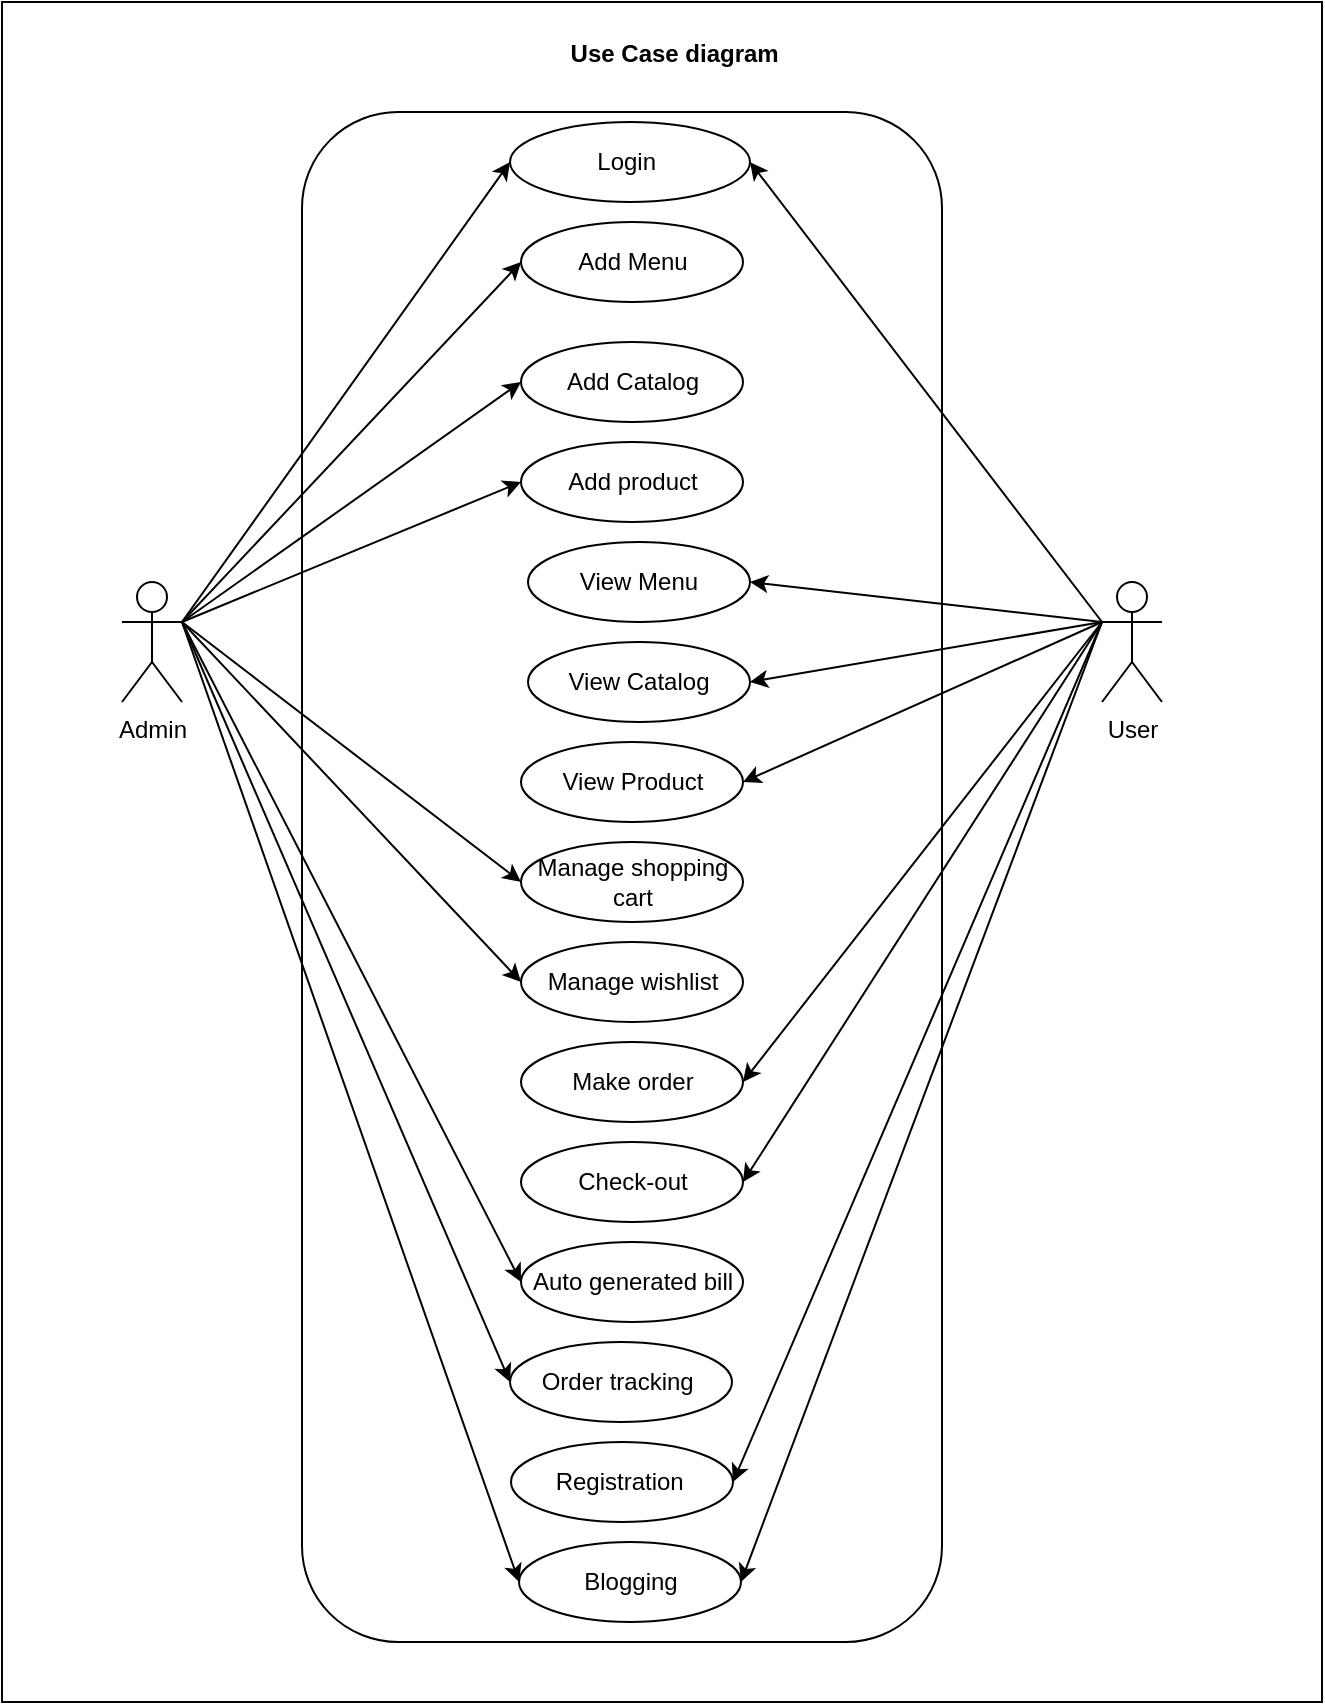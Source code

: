 <mxfile version="13.3.5" type="github"><diagram id="3I0i5TPmLkrXs7Pb7XYR" name="Page-1"><mxGraphModel dx="1117" dy="1653" grid="1" gridSize="10" guides="1" tooltips="1" connect="1" arrows="1" fold="1" page="1" pageScale="1" pageWidth="827" pageHeight="1169" math="0" shadow="0"><root><mxCell id="0"/><mxCell id="1" parent="0"/><mxCell id="NIku2dtHyB75zGFY9d2v-1" value="Object" style="html=1;" vertex="1" parent="1"><mxGeometry x="160" y="-110" width="660" height="850" as="geometry"/></mxCell><mxCell id="NIku2dtHyB75zGFY9d2v-2" value="Use Case diagram " style="text;align=center;fontStyle=1;verticalAlign=middle;spacingLeft=3;spacingRight=3;strokeColor=none;rotatable=0;points=[[0,0.5],[1,0.5]];portConstraint=eastwest;" vertex="1" parent="1"><mxGeometry x="440" y="-100" width="116" height="30" as="geometry"/></mxCell><mxCell id="NIku2dtHyB75zGFY9d2v-3" value="Task" style="shape=ext;rounded=1;html=1;whiteSpace=wrap;" vertex="1" parent="1"><mxGeometry x="310" y="-55" width="320" height="765" as="geometry"/></mxCell><mxCell id="NIku2dtHyB75zGFY9d2v-4" value="Admin" style="shape=umlActor;verticalLabelPosition=bottom;labelBackgroundColor=#ffffff;verticalAlign=top;html=1;" vertex="1" parent="1"><mxGeometry x="220" y="180" width="30" height="60" as="geometry"/></mxCell><mxCell id="NIku2dtHyB75zGFY9d2v-7" value="User" style="shape=umlActor;verticalLabelPosition=bottom;labelBackgroundColor=#ffffff;verticalAlign=top;html=1;" vertex="1" parent="1"><mxGeometry x="710" y="180" width="30" height="60" as="geometry"/></mxCell><mxCell id="NIku2dtHyB75zGFY9d2v-8" value="Login&amp;nbsp;" style="ellipse;whiteSpace=wrap;html=1;" vertex="1" parent="1"><mxGeometry x="414" y="-50" width="120" height="40" as="geometry"/></mxCell><mxCell id="NIku2dtHyB75zGFY9d2v-9" value="Add Menu" style="ellipse;whiteSpace=wrap;html=1;" vertex="1" parent="1"><mxGeometry x="419.5" width="111" height="40" as="geometry"/></mxCell><mxCell id="NIku2dtHyB75zGFY9d2v-10" value="Add Catalog" style="ellipse;whiteSpace=wrap;html=1;" vertex="1" parent="1"><mxGeometry x="419.5" y="60" width="111" height="40" as="geometry"/></mxCell><mxCell id="NIku2dtHyB75zGFY9d2v-12" value="Add product" style="ellipse;whiteSpace=wrap;html=1;" vertex="1" parent="1"><mxGeometry x="419.5" y="110" width="111" height="40" as="geometry"/></mxCell><mxCell id="NIku2dtHyB75zGFY9d2v-13" value="View Menu" style="ellipse;whiteSpace=wrap;html=1;" vertex="1" parent="1"><mxGeometry x="423" y="160" width="111" height="40" as="geometry"/></mxCell><mxCell id="NIku2dtHyB75zGFY9d2v-14" value="View Catalog" style="ellipse;whiteSpace=wrap;html=1;" vertex="1" parent="1"><mxGeometry x="423" y="210" width="111" height="40" as="geometry"/></mxCell><mxCell id="NIku2dtHyB75zGFY9d2v-15" value="View Product" style="ellipse;whiteSpace=wrap;html=1;" vertex="1" parent="1"><mxGeometry x="419.5" y="260" width="111" height="40" as="geometry"/></mxCell><mxCell id="NIku2dtHyB75zGFY9d2v-16" value="Manage shopping cart" style="ellipse;whiteSpace=wrap;html=1;" vertex="1" parent="1"><mxGeometry x="419.5" y="310" width="111" height="40" as="geometry"/></mxCell><mxCell id="NIku2dtHyB75zGFY9d2v-17" value="Manage wishlist" style="ellipse;whiteSpace=wrap;html=1;" vertex="1" parent="1"><mxGeometry x="419.5" y="360" width="111" height="40" as="geometry"/></mxCell><mxCell id="NIku2dtHyB75zGFY9d2v-18" value="Make order" style="ellipse;whiteSpace=wrap;html=1;" vertex="1" parent="1"><mxGeometry x="419.5" y="410" width="111" height="40" as="geometry"/></mxCell><mxCell id="NIku2dtHyB75zGFY9d2v-19" value="Check-out" style="ellipse;whiteSpace=wrap;html=1;" vertex="1" parent="1"><mxGeometry x="419.5" y="460" width="111" height="40" as="geometry"/></mxCell><mxCell id="NIku2dtHyB75zGFY9d2v-20" value="Auto generated bill" style="ellipse;whiteSpace=wrap;html=1;" vertex="1" parent="1"><mxGeometry x="419.5" y="510" width="111" height="40" as="geometry"/></mxCell><mxCell id="NIku2dtHyB75zGFY9d2v-21" style="edgeStyle=orthogonalEdgeStyle;rounded=0;orthogonalLoop=1;jettySize=auto;html=1;exitX=0.5;exitY=1;exitDx=0;exitDy=0;" edge="1" parent="1" source="NIku2dtHyB75zGFY9d2v-18" target="NIku2dtHyB75zGFY9d2v-18"><mxGeometry relative="1" as="geometry"/></mxCell><mxCell id="NIku2dtHyB75zGFY9d2v-22" value="Order tracking&amp;nbsp;" style="ellipse;whiteSpace=wrap;html=1;" vertex="1" parent="1"><mxGeometry x="414" y="560" width="111" height="40" as="geometry"/></mxCell><mxCell id="NIku2dtHyB75zGFY9d2v-23" value="Registration&amp;nbsp;" style="ellipse;whiteSpace=wrap;html=1;" vertex="1" parent="1"><mxGeometry x="414.5" y="610" width="111" height="40" as="geometry"/></mxCell><mxCell id="NIku2dtHyB75zGFY9d2v-24" value="Blogging" style="ellipse;whiteSpace=wrap;html=1;" vertex="1" parent="1"><mxGeometry x="418.5" y="660" width="111" height="40" as="geometry"/></mxCell><mxCell id="NIku2dtHyB75zGFY9d2v-32" value="" style="endArrow=classic;html=1;entryX=0;entryY=0.5;entryDx=0;entryDy=0;" edge="1" parent="1" target="NIku2dtHyB75zGFY9d2v-8"><mxGeometry width="50" height="50" relative="1" as="geometry"><mxPoint x="250" y="200" as="sourcePoint"/><mxPoint x="300" y="150" as="targetPoint"/></mxGeometry></mxCell><mxCell id="NIku2dtHyB75zGFY9d2v-35" value="" style="endArrow=classic;html=1;entryX=0;entryY=0.5;entryDx=0;entryDy=0;" edge="1" parent="1" target="NIku2dtHyB75zGFY9d2v-9"><mxGeometry width="50" height="50" relative="1" as="geometry"><mxPoint x="250" y="200" as="sourcePoint"/><mxPoint x="300" y="150" as="targetPoint"/></mxGeometry></mxCell><mxCell id="NIku2dtHyB75zGFY9d2v-36" value="" style="endArrow=classic;html=1;entryX=0;entryY=0.5;entryDx=0;entryDy=0;" edge="1" parent="1" target="NIku2dtHyB75zGFY9d2v-10"><mxGeometry width="50" height="50" relative="1" as="geometry"><mxPoint x="250" y="200" as="sourcePoint"/><mxPoint x="300" y="150" as="targetPoint"/></mxGeometry></mxCell><mxCell id="NIku2dtHyB75zGFY9d2v-37" value="" style="endArrow=classic;html=1;entryX=0;entryY=0.5;entryDx=0;entryDy=0;" edge="1" parent="1" target="NIku2dtHyB75zGFY9d2v-12"><mxGeometry width="50" height="50" relative="1" as="geometry"><mxPoint x="250" y="200" as="sourcePoint"/><mxPoint x="300" y="150" as="targetPoint"/></mxGeometry></mxCell><mxCell id="NIku2dtHyB75zGFY9d2v-38" value="" style="endArrow=classic;html=1;entryX=0;entryY=0.5;entryDx=0;entryDy=0;" edge="1" parent="1" target="NIku2dtHyB75zGFY9d2v-16"><mxGeometry width="50" height="50" relative="1" as="geometry"><mxPoint x="250" y="200" as="sourcePoint"/><mxPoint x="300" y="150" as="targetPoint"/></mxGeometry></mxCell><mxCell id="NIku2dtHyB75zGFY9d2v-39" value="" style="endArrow=classic;html=1;entryX=0;entryY=0.5;entryDx=0;entryDy=0;" edge="1" parent="1" target="NIku2dtHyB75zGFY9d2v-17"><mxGeometry width="50" height="50" relative="1" as="geometry"><mxPoint x="250" y="200" as="sourcePoint"/><mxPoint x="300" y="150" as="targetPoint"/></mxGeometry></mxCell><mxCell id="NIku2dtHyB75zGFY9d2v-40" value="" style="endArrow=classic;html=1;entryX=0;entryY=0.5;entryDx=0;entryDy=0;" edge="1" parent="1" target="NIku2dtHyB75zGFY9d2v-20"><mxGeometry width="50" height="50" relative="1" as="geometry"><mxPoint x="250" y="200" as="sourcePoint"/><mxPoint x="300" y="150" as="targetPoint"/></mxGeometry></mxCell><mxCell id="NIku2dtHyB75zGFY9d2v-41" value="" style="endArrow=classic;html=1;entryX=0;entryY=0.5;entryDx=0;entryDy=0;" edge="1" parent="1" target="NIku2dtHyB75zGFY9d2v-22"><mxGeometry width="50" height="50" relative="1" as="geometry"><mxPoint x="250" y="200" as="sourcePoint"/><mxPoint x="300" y="150" as="targetPoint"/></mxGeometry></mxCell><mxCell id="NIku2dtHyB75zGFY9d2v-42" value="" style="endArrow=classic;html=1;entryX=0;entryY=0.5;entryDx=0;entryDy=0;" edge="1" parent="1" target="NIku2dtHyB75zGFY9d2v-24"><mxGeometry width="50" height="50" relative="1" as="geometry"><mxPoint x="250" y="200" as="sourcePoint"/><mxPoint x="424" y="680" as="targetPoint"/></mxGeometry></mxCell><mxCell id="NIku2dtHyB75zGFY9d2v-43" value="" style="endArrow=classic;html=1;entryX=1;entryY=0.5;entryDx=0;entryDy=0;" edge="1" parent="1" target="NIku2dtHyB75zGFY9d2v-8"><mxGeometry width="50" height="50" relative="1" as="geometry"><mxPoint x="710" y="200" as="sourcePoint"/><mxPoint x="760" y="150" as="targetPoint"/></mxGeometry></mxCell><mxCell id="NIku2dtHyB75zGFY9d2v-44" value="" style="endArrow=classic;html=1;entryX=1;entryY=0.5;entryDx=0;entryDy=0;" edge="1" parent="1" target="NIku2dtHyB75zGFY9d2v-13"><mxGeometry width="50" height="50" relative="1" as="geometry"><mxPoint x="710" y="200" as="sourcePoint"/><mxPoint x="544" y="-20" as="targetPoint"/></mxGeometry></mxCell><mxCell id="NIku2dtHyB75zGFY9d2v-45" value="" style="endArrow=classic;html=1;exitX=0;exitY=0.333;exitDx=0;exitDy=0;exitPerimeter=0;entryX=1;entryY=0.5;entryDx=0;entryDy=0;" edge="1" parent="1" source="NIku2dtHyB75zGFY9d2v-7" target="NIku2dtHyB75zGFY9d2v-14"><mxGeometry width="50" height="50" relative="1" as="geometry"><mxPoint x="705.5" y="250" as="sourcePoint"/><mxPoint x="530" y="230" as="targetPoint"/></mxGeometry></mxCell><mxCell id="NIku2dtHyB75zGFY9d2v-46" value="" style="endArrow=classic;html=1;entryX=1;entryY=0.5;entryDx=0;entryDy=0;" edge="1" parent="1" target="NIku2dtHyB75zGFY9d2v-15"><mxGeometry width="50" height="50" relative="1" as="geometry"><mxPoint x="710" y="200" as="sourcePoint"/><mxPoint x="750" y="150" as="targetPoint"/></mxGeometry></mxCell><mxCell id="NIku2dtHyB75zGFY9d2v-47" value="" style="endArrow=classic;html=1;entryX=1;entryY=0.5;entryDx=0;entryDy=0;" edge="1" parent="1" target="NIku2dtHyB75zGFY9d2v-18"><mxGeometry width="50" height="50" relative="1" as="geometry"><mxPoint x="710" y="200" as="sourcePoint"/><mxPoint x="760" y="150" as="targetPoint"/></mxGeometry></mxCell><mxCell id="NIku2dtHyB75zGFY9d2v-48" value="" style="endArrow=classic;html=1;entryX=1;entryY=0.5;entryDx=0;entryDy=0;" edge="1" parent="1" target="NIku2dtHyB75zGFY9d2v-19"><mxGeometry width="50" height="50" relative="1" as="geometry"><mxPoint x="710" y="200" as="sourcePoint"/><mxPoint x="760" y="150" as="targetPoint"/></mxGeometry></mxCell><mxCell id="NIku2dtHyB75zGFY9d2v-50" value="" style="endArrow=classic;html=1;entryX=1;entryY=0.5;entryDx=0;entryDy=0;" edge="1" parent="1" target="NIku2dtHyB75zGFY9d2v-23"><mxGeometry width="50" height="50" relative="1" as="geometry"><mxPoint x="710" y="200" as="sourcePoint"/><mxPoint x="760" y="150" as="targetPoint"/></mxGeometry></mxCell><mxCell id="NIku2dtHyB75zGFY9d2v-51" value="" style="endArrow=classic;html=1;entryX=1;entryY=0.5;entryDx=0;entryDy=0;" edge="1" parent="1" target="NIku2dtHyB75zGFY9d2v-24"><mxGeometry width="50" height="50" relative="1" as="geometry"><mxPoint x="710" y="200" as="sourcePoint"/><mxPoint x="760" y="150" as="targetPoint"/></mxGeometry></mxCell></root></mxGraphModel></diagram></mxfile>